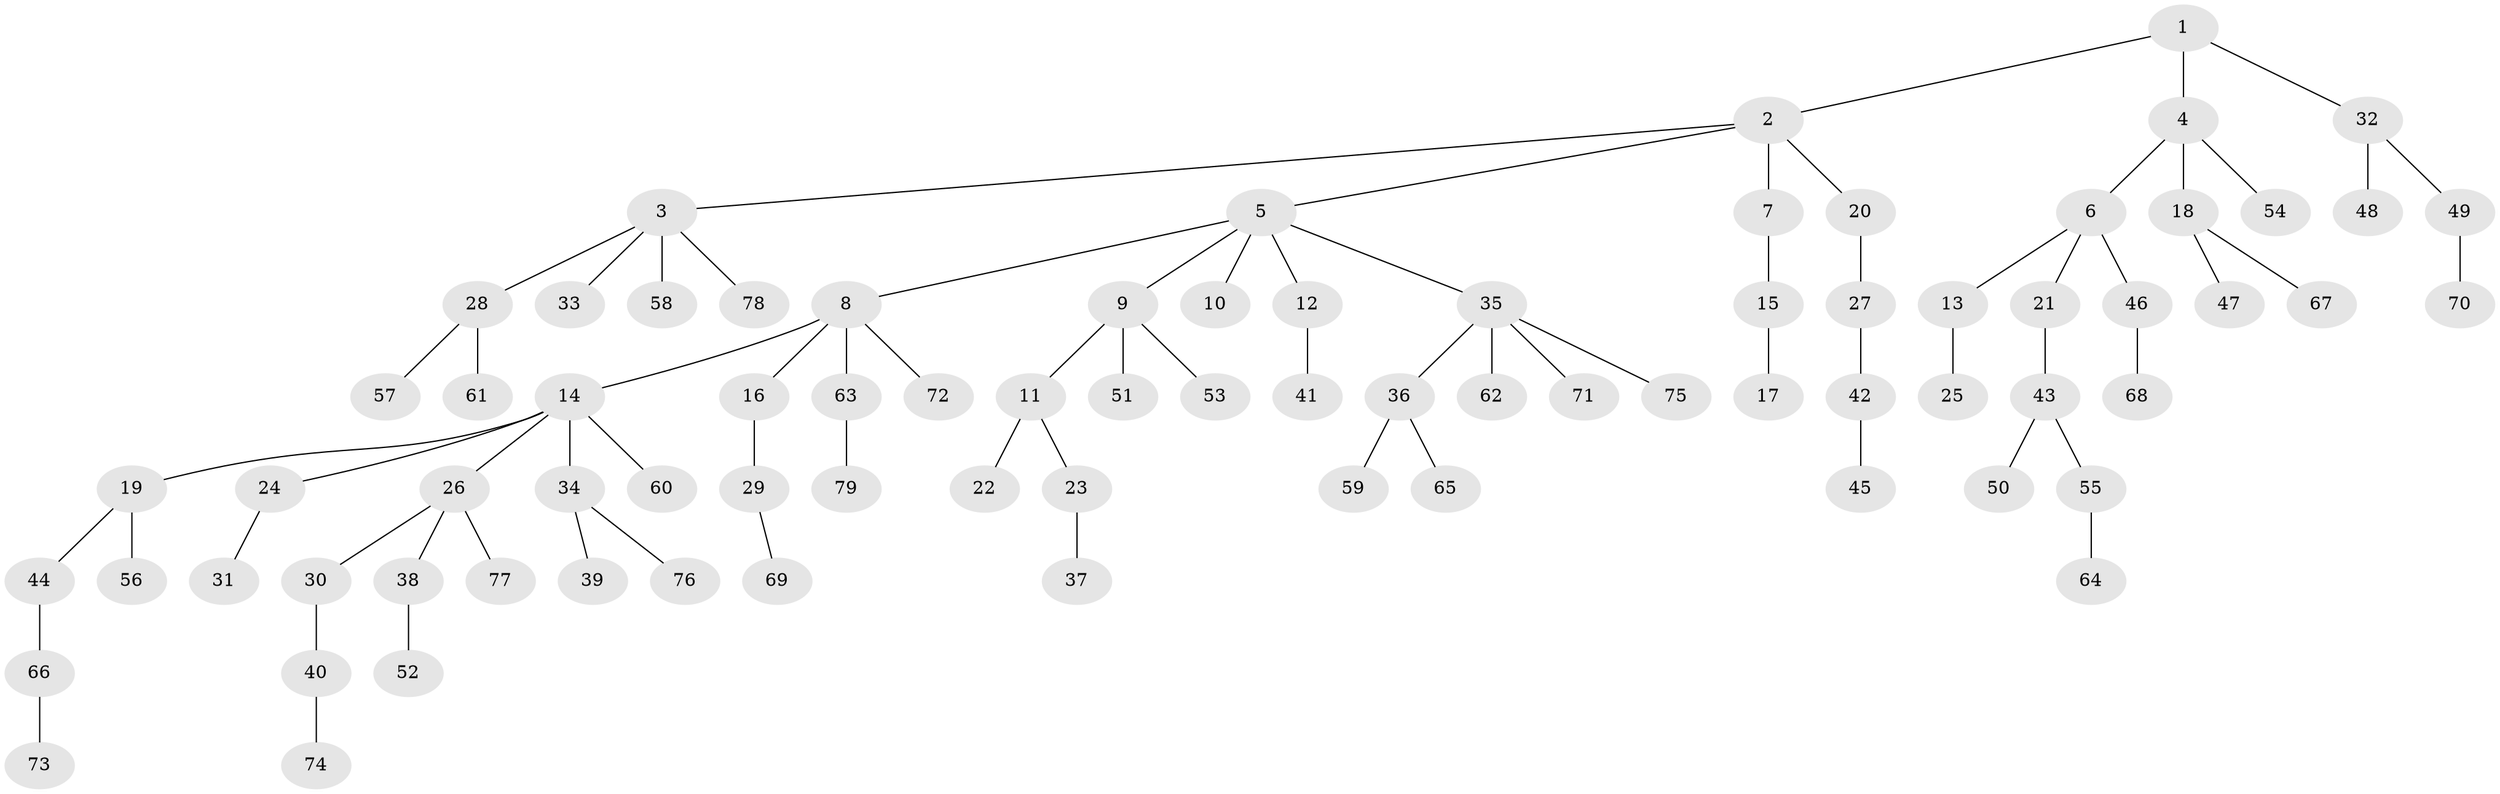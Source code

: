 // coarse degree distribution, {3: 0.09615384615384616, 8: 0.019230769230769232, 6: 0.019230769230769232, 5: 0.038461538461538464, 2: 0.15384615384615385, 1: 0.6153846153846154, 7: 0.019230769230769232, 4: 0.038461538461538464}
// Generated by graph-tools (version 1.1) at 2025/52/02/27/25 19:52:11]
// undirected, 79 vertices, 78 edges
graph export_dot {
graph [start="1"]
  node [color=gray90,style=filled];
  1;
  2;
  3;
  4;
  5;
  6;
  7;
  8;
  9;
  10;
  11;
  12;
  13;
  14;
  15;
  16;
  17;
  18;
  19;
  20;
  21;
  22;
  23;
  24;
  25;
  26;
  27;
  28;
  29;
  30;
  31;
  32;
  33;
  34;
  35;
  36;
  37;
  38;
  39;
  40;
  41;
  42;
  43;
  44;
  45;
  46;
  47;
  48;
  49;
  50;
  51;
  52;
  53;
  54;
  55;
  56;
  57;
  58;
  59;
  60;
  61;
  62;
  63;
  64;
  65;
  66;
  67;
  68;
  69;
  70;
  71;
  72;
  73;
  74;
  75;
  76;
  77;
  78;
  79;
  1 -- 2;
  1 -- 4;
  1 -- 32;
  2 -- 3;
  2 -- 5;
  2 -- 7;
  2 -- 20;
  3 -- 28;
  3 -- 33;
  3 -- 58;
  3 -- 78;
  4 -- 6;
  4 -- 18;
  4 -- 54;
  5 -- 8;
  5 -- 9;
  5 -- 10;
  5 -- 12;
  5 -- 35;
  6 -- 13;
  6 -- 21;
  6 -- 46;
  7 -- 15;
  8 -- 14;
  8 -- 16;
  8 -- 63;
  8 -- 72;
  9 -- 11;
  9 -- 51;
  9 -- 53;
  11 -- 22;
  11 -- 23;
  12 -- 41;
  13 -- 25;
  14 -- 19;
  14 -- 24;
  14 -- 26;
  14 -- 34;
  14 -- 60;
  15 -- 17;
  16 -- 29;
  18 -- 47;
  18 -- 67;
  19 -- 44;
  19 -- 56;
  20 -- 27;
  21 -- 43;
  23 -- 37;
  24 -- 31;
  26 -- 30;
  26 -- 38;
  26 -- 77;
  27 -- 42;
  28 -- 57;
  28 -- 61;
  29 -- 69;
  30 -- 40;
  32 -- 48;
  32 -- 49;
  34 -- 39;
  34 -- 76;
  35 -- 36;
  35 -- 62;
  35 -- 71;
  35 -- 75;
  36 -- 59;
  36 -- 65;
  38 -- 52;
  40 -- 74;
  42 -- 45;
  43 -- 50;
  43 -- 55;
  44 -- 66;
  46 -- 68;
  49 -- 70;
  55 -- 64;
  63 -- 79;
  66 -- 73;
}
